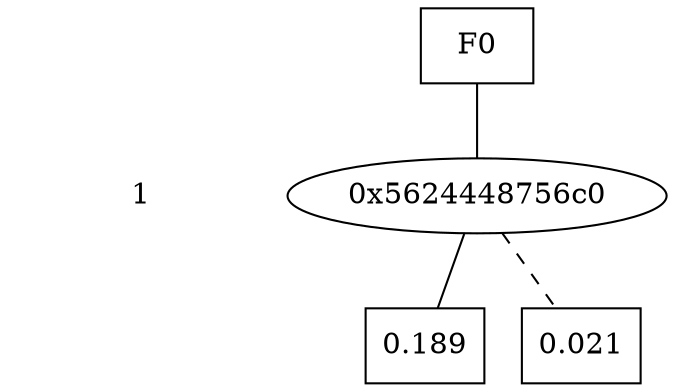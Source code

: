 digraph "DD" {
size = "7.5,10"
center = true;
edge [dir = none];
{ node [shape = plaintext];
  edge [style = invis];
  "CONST NODES" [style = invis];
" 1 " -> "CONST NODES"; 
}
{ rank = same; node [shape = box]; edge [style = invis];
"F0"; }
{ rank = same; " 1 ";
"0x5624448756c0";
}
{ rank = same; "CONST NODES";
{ node [shape = box]; "0x562444875680";
"0x5624448756a0";
}
}
"F0" -> "0x5624448756c0" [style = solid];
"0x5624448756c0" -> "0x562444875680";
"0x5624448756c0" -> "0x5624448756a0" [style = dashed];
"0x562444875680" [label = "0.189"];
"0x5624448756a0" [label = "0.021"];
}
